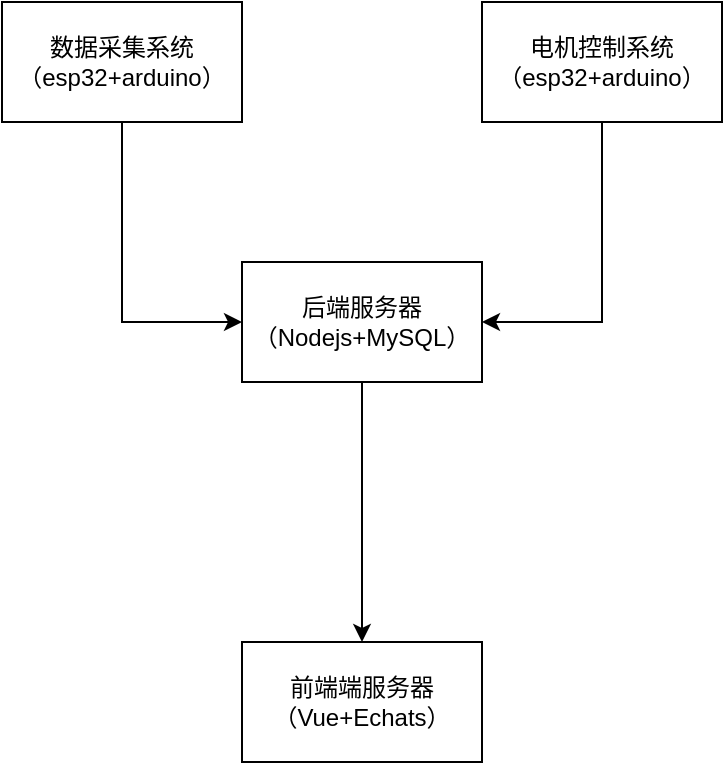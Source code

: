 <mxfile version="21.3.7" type="github">
  <diagram name="第 1 页" id="i5FIm3q950n9KSqlQCch">
    <mxGraphModel dx="996" dy="590" grid="1" gridSize="10" guides="1" tooltips="1" connect="1" arrows="1" fold="1" page="1" pageScale="1" pageWidth="827" pageHeight="1169" math="0" shadow="0">
      <root>
        <mxCell id="0" />
        <mxCell id="1" parent="0" />
        <mxCell id="GjJys4Jc2APFSqhqkbaA-5" style="edgeStyle=orthogonalEdgeStyle;rounded=0;orthogonalLoop=1;jettySize=auto;html=1;entryX=0;entryY=0.5;entryDx=0;entryDy=0;" edge="1" parent="1" source="GjJys4Jc2APFSqhqkbaA-1" target="GjJys4Jc2APFSqhqkbaA-3">
          <mxGeometry relative="1" as="geometry">
            <mxPoint x="210" y="340" as="targetPoint" />
            <Array as="points">
              <mxPoint x="280" y="320" />
            </Array>
          </mxGeometry>
        </mxCell>
        <mxCell id="GjJys4Jc2APFSqhqkbaA-1" value="数据采集系统&lt;br&gt;（esp32+arduino）" style="rounded=0;whiteSpace=wrap;html=1;" vertex="1" parent="1">
          <mxGeometry x="220" y="160" width="120" height="60" as="geometry" />
        </mxCell>
        <mxCell id="GjJys4Jc2APFSqhqkbaA-6" style="edgeStyle=orthogonalEdgeStyle;rounded=0;orthogonalLoop=1;jettySize=auto;html=1;entryX=1;entryY=0.5;entryDx=0;entryDy=0;" edge="1" parent="1" source="GjJys4Jc2APFSqhqkbaA-2" target="GjJys4Jc2APFSqhqkbaA-3">
          <mxGeometry relative="1" as="geometry">
            <Array as="points">
              <mxPoint x="520" y="320" />
            </Array>
          </mxGeometry>
        </mxCell>
        <mxCell id="GjJys4Jc2APFSqhqkbaA-2" value="电机控制系统&lt;br&gt;（esp32+arduino）" style="rounded=0;whiteSpace=wrap;html=1;" vertex="1" parent="1">
          <mxGeometry x="460" y="160" width="120" height="60" as="geometry" />
        </mxCell>
        <mxCell id="GjJys4Jc2APFSqhqkbaA-7" style="edgeStyle=orthogonalEdgeStyle;rounded=0;orthogonalLoop=1;jettySize=auto;html=1;entryX=0.5;entryY=0;entryDx=0;entryDy=0;" edge="1" parent="1" source="GjJys4Jc2APFSqhqkbaA-3" target="GjJys4Jc2APFSqhqkbaA-4">
          <mxGeometry relative="1" as="geometry" />
        </mxCell>
        <mxCell id="GjJys4Jc2APFSqhqkbaA-3" value="后端服务器&lt;br&gt;（Nodejs+MySQL）" style="rounded=0;whiteSpace=wrap;html=1;" vertex="1" parent="1">
          <mxGeometry x="340" y="290" width="120" height="60" as="geometry" />
        </mxCell>
        <mxCell id="GjJys4Jc2APFSqhqkbaA-4" value="前端端服务器&lt;br&gt;（Vue+Echats）" style="rounded=0;whiteSpace=wrap;html=1;" vertex="1" parent="1">
          <mxGeometry x="340" y="480" width="120" height="60" as="geometry" />
        </mxCell>
      </root>
    </mxGraphModel>
  </diagram>
</mxfile>

